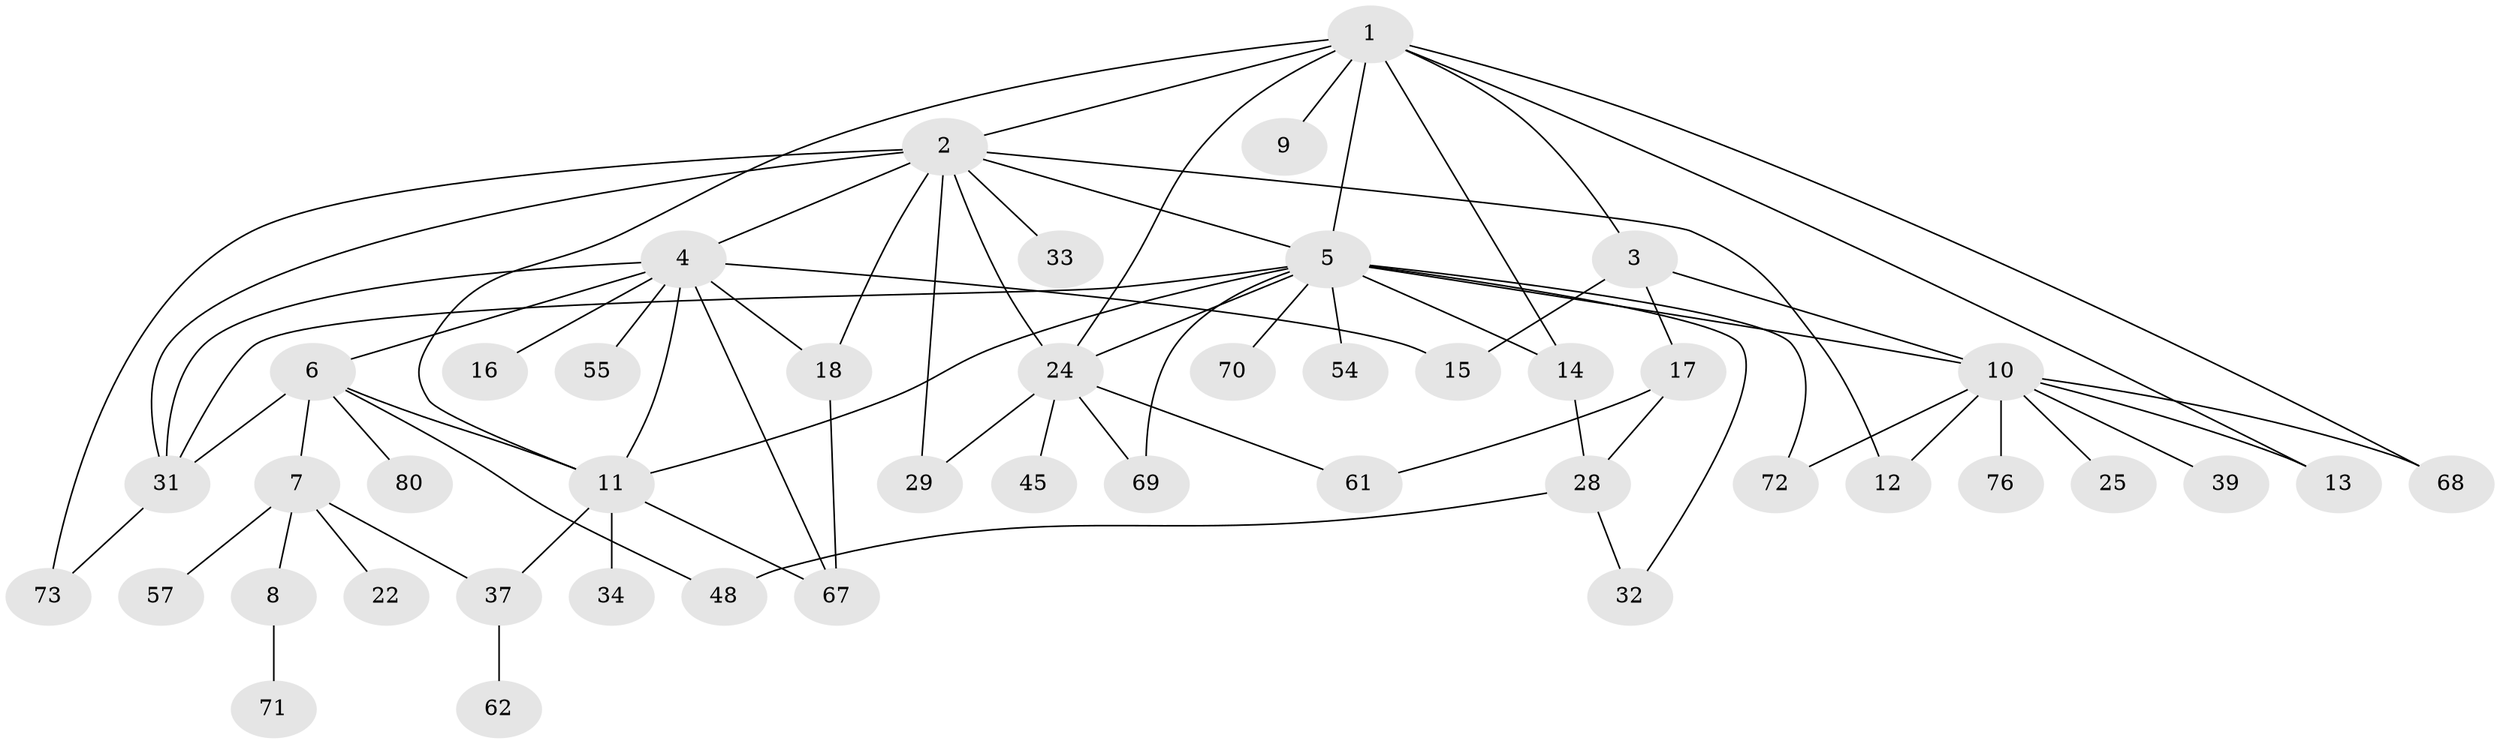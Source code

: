 // original degree distribution, {6: 0.05555555555555555, 4: 0.1, 10: 0.011111111111111112, 9: 0.011111111111111112, 2: 0.3, 1: 0.3, 7: 0.011111111111111112, 3: 0.18888888888888888, 5: 0.022222222222222223}
// Generated by graph-tools (version 1.1) at 2025/16/03/04/25 18:16:49]
// undirected, 45 vertices, 71 edges
graph export_dot {
graph [start="1"]
  node [color=gray90,style=filled];
  1 [super="+63"];
  2 [super="+20+30"];
  3 [super="+36"];
  4 [super="+19"];
  5 [super="+82+65+51+27"];
  6;
  7 [super="+21"];
  8;
  9;
  10 [super="+38+46"];
  11 [super="+43"];
  12;
  13;
  14;
  15;
  16;
  17 [super="+42"];
  18 [super="+52+79"];
  22;
  24 [super="+26"];
  25 [super="+53"];
  28 [super="+75+85"];
  29;
  31 [super="+35"];
  32;
  33 [super="+90"];
  34;
  37 [super="+56"];
  39;
  45;
  48;
  54;
  55;
  57;
  61 [super="+77"];
  62;
  67 [super="+86+83"];
  68 [super="+74"];
  69;
  70 [super="+78+89"];
  71;
  72;
  73;
  76 [super="+87"];
  80;
  1 -- 2;
  1 -- 3;
  1 -- 9;
  1 -- 24;
  1 -- 68;
  1 -- 5;
  1 -- 11;
  1 -- 13;
  1 -- 14;
  2 -- 4;
  2 -- 5;
  2 -- 73;
  2 -- 33;
  2 -- 18;
  2 -- 12;
  2 -- 29;
  2 -- 31;
  2 -- 24;
  3 -- 17;
  3 -- 10;
  3 -- 15;
  4 -- 6;
  4 -- 11;
  4 -- 15;
  4 -- 16;
  4 -- 18;
  4 -- 55;
  4 -- 67;
  4 -- 31;
  5 -- 10;
  5 -- 14;
  5 -- 32;
  5 -- 11;
  5 -- 72;
  5 -- 70;
  5 -- 69;
  5 -- 54;
  5 -- 31;
  5 -- 24;
  6 -- 7;
  6 -- 31;
  6 -- 48;
  6 -- 80;
  6 -- 11;
  7 -- 8;
  7 -- 57;
  7 -- 37;
  7 -- 22;
  8 -- 71;
  10 -- 12;
  10 -- 13;
  10 -- 25;
  10 -- 68;
  10 -- 39;
  10 -- 76;
  10 -- 72;
  11 -- 34;
  11 -- 67;
  11 -- 37;
  14 -- 28;
  17 -- 61;
  17 -- 28;
  18 -- 67;
  24 -- 45;
  24 -- 29;
  24 -- 69;
  24 -- 61;
  28 -- 48;
  28 -- 32;
  31 -- 73;
  37 -- 62 [weight=2];
}
